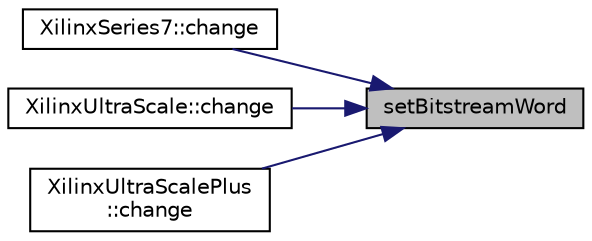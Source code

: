 digraph "setBitstreamWord"
{
 // INTERACTIVE_SVG=YES
 // LATEX_PDF_SIZE
  edge [fontname="Helvetica",fontsize="10",labelfontname="Helvetica",labelfontsize="10"];
  node [fontname="Helvetica",fontsize="10",shape=record];
  rankdir="RL";
  Node1 [label="setBitstreamWord",height=0.2,width=0.4,color="black", fillcolor="grey75", style="filled", fontcolor="black",tooltip=" "];
  Node1 -> Node2 [dir="back",color="midnightblue",fontsize="10",style="solid",fontname="Helvetica"];
  Node2 [label="XilinxSeries7::change",height=0.2,width=0.4,color="black", fillcolor="white", style="filled",URL="$classXilinxSeries7.html#a341729914076ebc445699425c51037ba",tooltip=" "];
  Node1 -> Node3 [dir="back",color="midnightblue",fontsize="10",style="solid",fontname="Helvetica"];
  Node3 [label="XilinxUltraScale::change",height=0.2,width=0.4,color="black", fillcolor="white", style="filled",URL="$classXilinxUltraScale.html#a6fd473ac494b897805e5628817b833ba",tooltip=" "];
  Node1 -> Node4 [dir="back",color="midnightblue",fontsize="10",style="solid",fontname="Helvetica"];
  Node4 [label="XilinxUltraScalePlus\l::change",height=0.2,width=0.4,color="black", fillcolor="white", style="filled",URL="$classXilinxUltraScalePlus.html#a8d1c488a56dac4290a90e5718ce2e0be",tooltip=" "];
}
